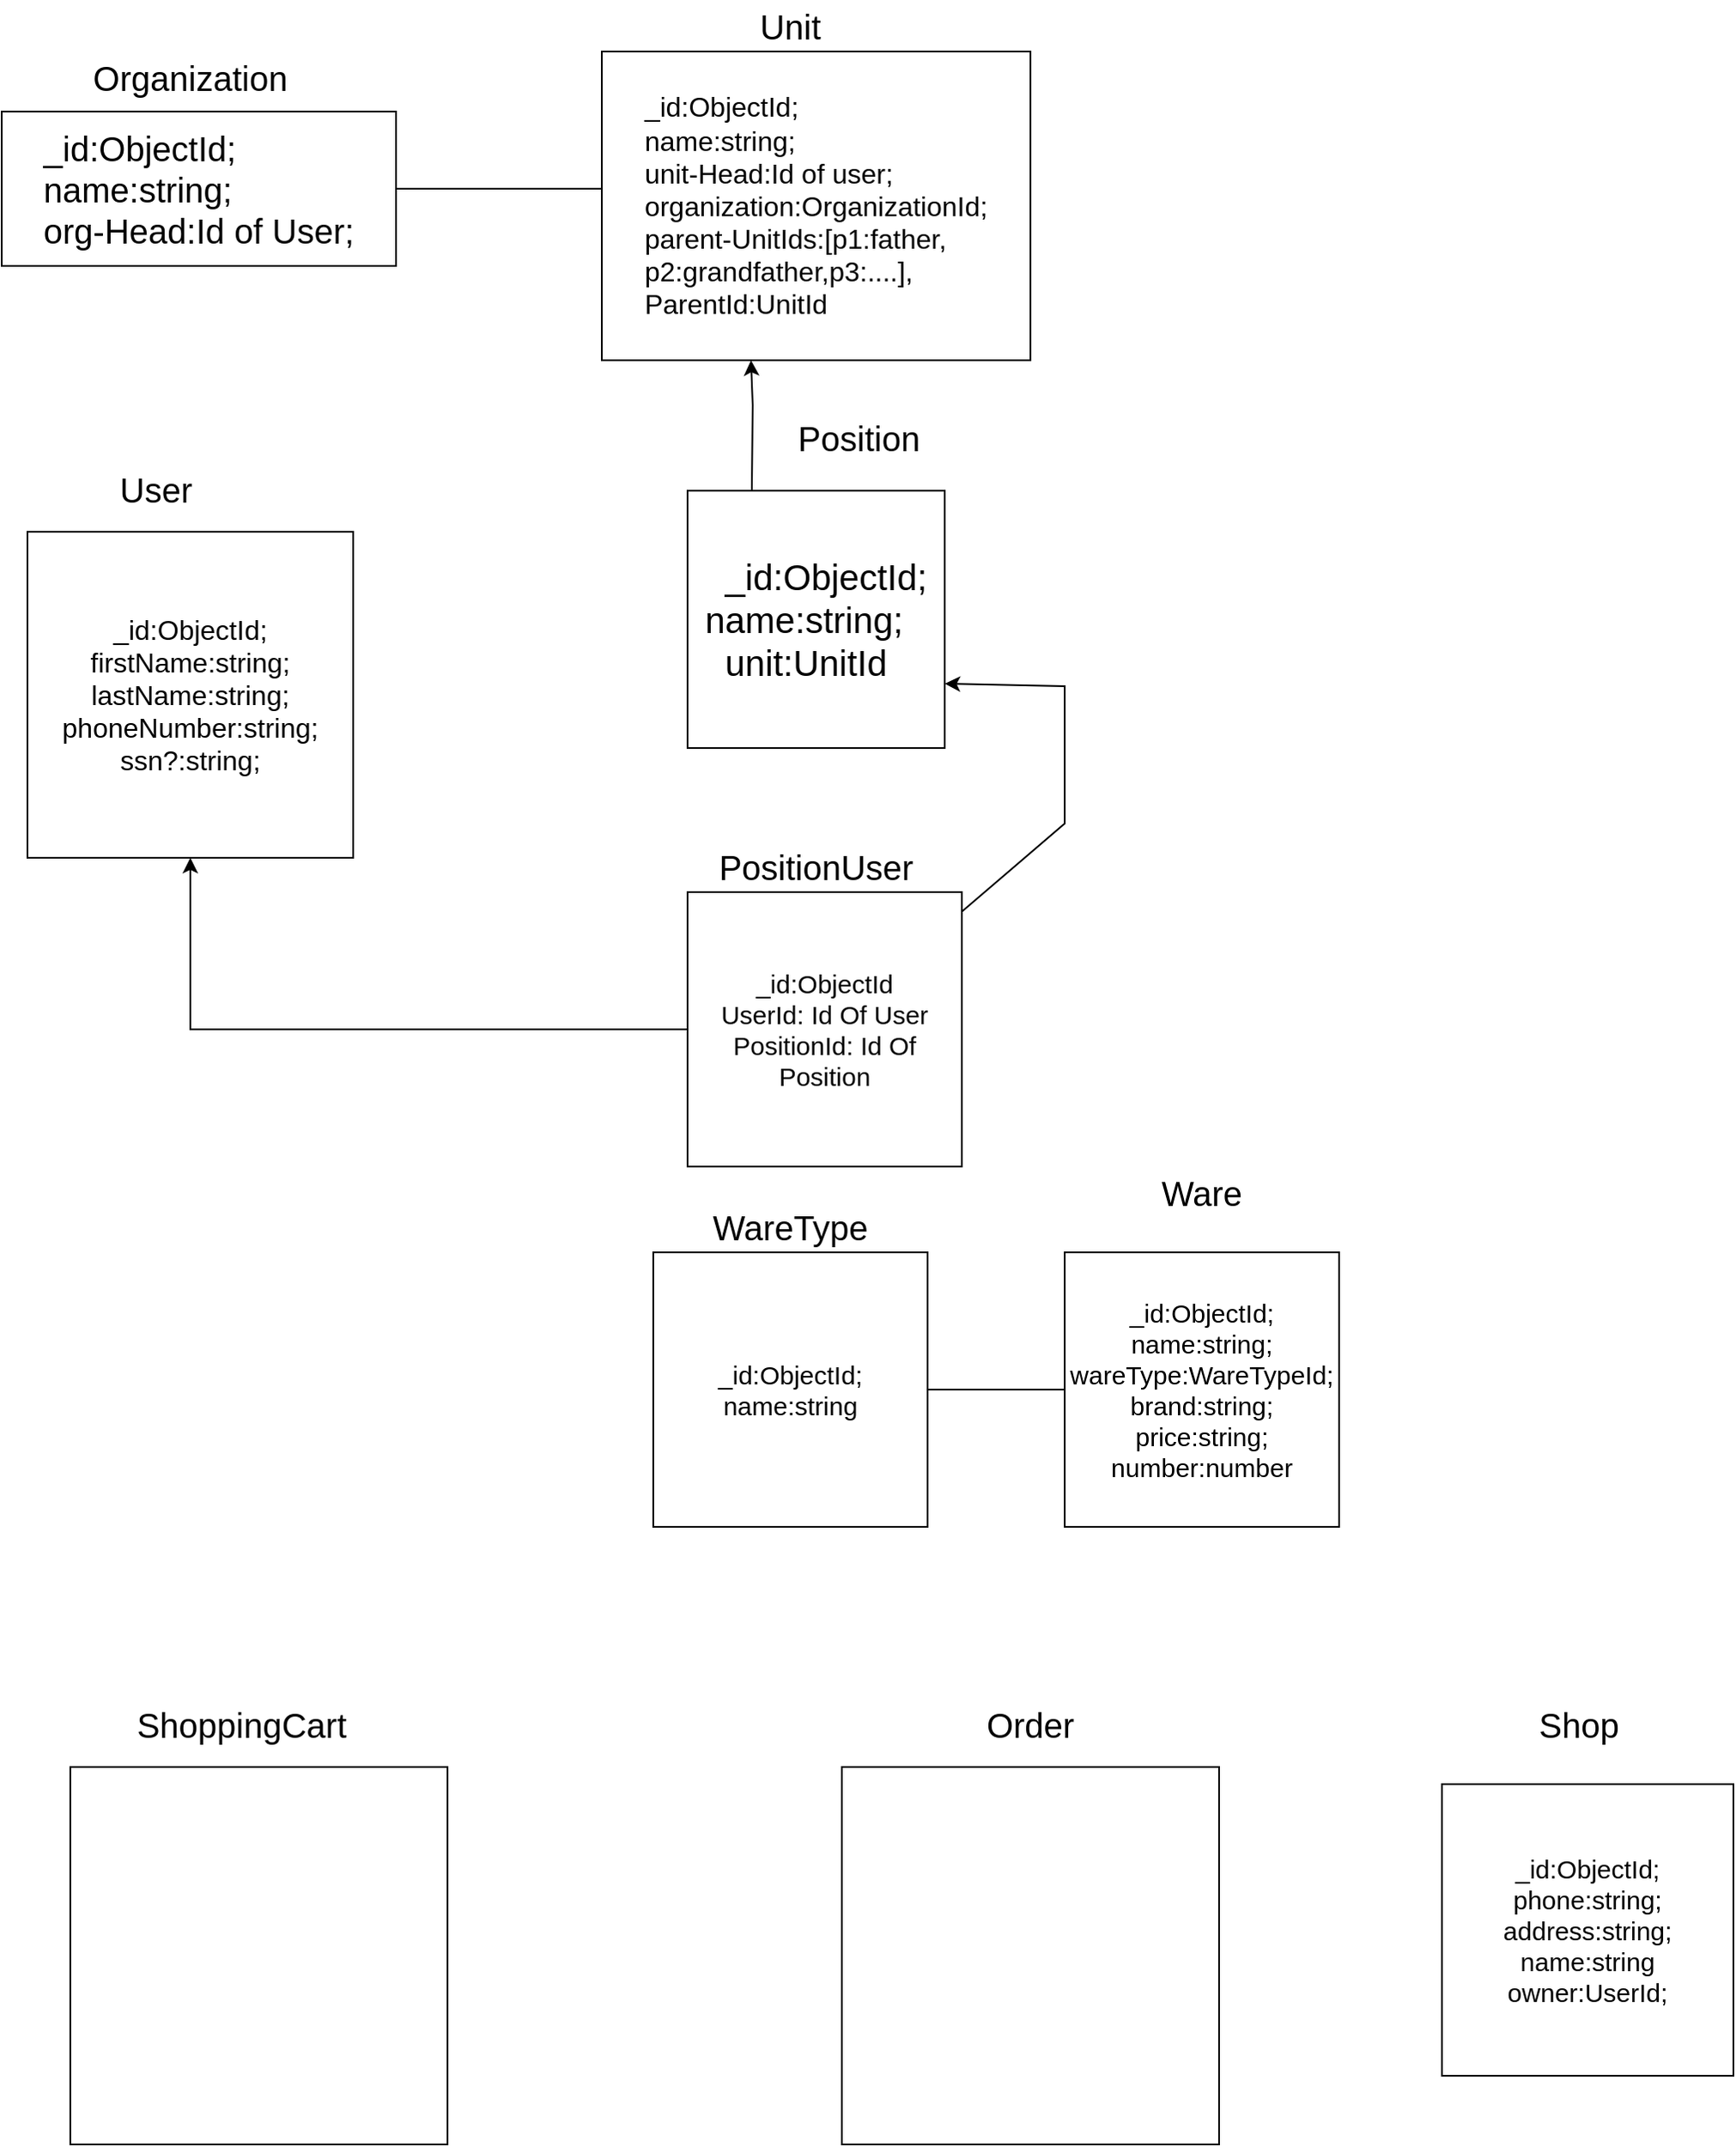 <mxfile version="17.4.3" type="github">
  <diagram id="evLlXJ1vAEk7Vaz2wlL_" name="Page-1">
    <mxGraphModel dx="1262" dy="667" grid="1" gridSize="10" guides="1" tooltips="1" connect="1" arrows="1" fold="1" page="1" pageScale="1" pageWidth="1100" pageHeight="1700" math="0" shadow="0">
      <root>
        <mxCell id="0" />
        <mxCell id="1" parent="0" />
        <mxCell id="uD09eHVvySuT4ISVIMRk-1" value="&lt;div style=&quot;font-size: 16px&quot; align=&quot;left&quot;&gt;&lt;font style=&quot;font-size: 16px&quot;&gt;_id:ObjectId;&lt;/font&gt;&lt;/div&gt;&lt;div style=&quot;font-size: 16px&quot; align=&quot;left&quot;&gt;&lt;font style=&quot;font-size: 16px&quot;&gt;name:string;&lt;br style=&quot;font-size: 16px&quot;&gt;&lt;/font&gt;&lt;/div&gt;&lt;div style=&quot;font-size: 16px&quot; align=&quot;left&quot;&gt;&lt;font style=&quot;font-size: 16px&quot;&gt;unit-Head:Id of user;&lt;/font&gt;&lt;/div&gt;&lt;div style=&quot;font-size: 16px&quot; align=&quot;left&quot;&gt;&lt;font style=&quot;font-size: 16px&quot;&gt;organization:OrganizationId;&lt;br style=&quot;font-size: 16px&quot;&gt;&lt;/font&gt;&lt;/div&gt;&lt;div style=&quot;font-size: 16px&quot; align=&quot;left&quot;&gt;&lt;font style=&quot;font-size: 16px&quot;&gt;parent-UnitIds:[p1:father,&lt;/font&gt;&lt;/div&gt;&lt;div style=&quot;font-size: 16px&quot; align=&quot;left&quot;&gt;&lt;font style=&quot;font-size: 16px&quot;&gt;p2:grandfather,p3:....],&lt;/font&gt;&lt;/div&gt;&lt;div style=&quot;font-size: 16px&quot; align=&quot;left&quot;&gt;&lt;font style=&quot;font-size: 16px&quot;&gt;ParentId:UnitId&lt;br style=&quot;font-size: 16px&quot;&gt;&lt;/font&gt;&lt;/div&gt;" style="rounded=0;whiteSpace=wrap;html=1;fontSize=16;" vertex="1" parent="1">
          <mxGeometry x="370" y="40" width="250" height="180" as="geometry" />
        </mxCell>
        <mxCell id="uD09eHVvySuT4ISVIMRk-2" value="Unit" style="text;html=1;strokeColor=none;fillColor=none;align=center;verticalAlign=middle;whiteSpace=wrap;rounded=0;fontSize=20;" vertex="1" parent="1">
          <mxGeometry x="450" y="10" width="60" height="30" as="geometry" />
        </mxCell>
        <mxCell id="uD09eHVvySuT4ISVIMRk-3" value="&lt;div style=&quot;font-size: 20px&quot; align=&quot;left&quot;&gt;&lt;font style=&quot;font-size: 20px&quot;&gt;_id:ObjectId;&lt;/font&gt;&lt;/div&gt;&lt;div style=&quot;font-size: 20px&quot; align=&quot;left&quot;&gt;&lt;font style=&quot;font-size: 20px&quot;&gt;name:string;&lt;br&gt;&lt;/font&gt;&lt;/div&gt;&lt;div style=&quot;font-size: 20px&quot; align=&quot;left&quot;&gt;&lt;font style=&quot;font-size: 20px&quot;&gt;org-Head:Id of User;&lt;/font&gt;&lt;/div&gt;" style="rounded=0;whiteSpace=wrap;html=1;" vertex="1" parent="1">
          <mxGeometry x="20" y="75" width="230" height="90" as="geometry" />
        </mxCell>
        <mxCell id="uD09eHVvySuT4ISVIMRk-4" value="Organization" style="text;html=1;strokeColor=none;fillColor=none;align=center;verticalAlign=middle;whiteSpace=wrap;rounded=0;fontSize=20;" vertex="1" parent="1">
          <mxGeometry x="100" y="40" width="60" height="30" as="geometry" />
        </mxCell>
        <mxCell id="uD09eHVvySuT4ISVIMRk-5" value="" style="endArrow=none;html=1;rounded=0;fontSize=16;exitX=1;exitY=0.5;exitDx=0;exitDy=0;entryX=0;entryY=0.5;entryDx=0;entryDy=0;" edge="1" parent="1" source="uD09eHVvySuT4ISVIMRk-3">
          <mxGeometry width="50" height="50" relative="1" as="geometry">
            <mxPoint x="410" y="290" as="sourcePoint" />
            <mxPoint x="370" y="120" as="targetPoint" />
          </mxGeometry>
        </mxCell>
        <mxCell id="uD09eHVvySuT4ISVIMRk-6" value="Position" style="text;html=1;strokeColor=none;fillColor=none;align=center;verticalAlign=middle;whiteSpace=wrap;rounded=0;fontSize=20;" vertex="1" parent="1">
          <mxGeometry x="490" y="250" width="60" height="30" as="geometry" />
        </mxCell>
        <mxCell id="uD09eHVvySuT4ISVIMRk-7" value="&lt;div style=&quot;font-size: 21px&quot; align=&quot;left&quot;&gt;&lt;font style=&quot;font-size: 21px&quot;&gt;&amp;nbsp; _id:ObjectId;&lt;/font&gt;&lt;/div&gt;&lt;div style=&quot;font-size: 21px&quot; align=&quot;left&quot;&gt;&lt;font style=&quot;font-size: 21px&quot;&gt;&lt;span&gt;  &lt;/span&gt;name:string;&lt;/font&gt;&lt;/div&gt;&lt;div style=&quot;font-size: 21px&quot; align=&quot;left&quot;&gt;&lt;font style=&quot;font-size: 21px&quot;&gt;&amp;nbsp; unit:UnitId&lt;br&gt;&lt;/font&gt;&lt;/div&gt;" style="whiteSpace=wrap;html=1;aspect=fixed;fontSize=16;" vertex="1" parent="1">
          <mxGeometry x="420" y="296.04" width="150" height="150" as="geometry" />
        </mxCell>
        <mxCell id="uD09eHVvySuT4ISVIMRk-8" value="" style="endArrow=classic;html=1;rounded=0;fontSize=21;entryX=0.328;entryY=1.022;entryDx=0;entryDy=0;entryPerimeter=0;exitX=0.25;exitY=0;exitDx=0;exitDy=0;" edge="1" parent="1" source="uD09eHVvySuT4ISVIMRk-7">
          <mxGeometry width="50" height="50" relative="1" as="geometry">
            <mxPoint x="415" y="316.04" as="sourcePoint" />
            <mxPoint x="457" y="220.0" as="targetPoint" />
            <Array as="points">
              <mxPoint x="458" y="246.04" />
            </Array>
          </mxGeometry>
        </mxCell>
        <mxCell id="uD09eHVvySuT4ISVIMRk-9" value="&lt;div&gt;&lt;font size=&quot;3&quot;&gt;_id:ObjectId;&lt;/font&gt;&lt;/div&gt;&lt;div&gt;&lt;font size=&quot;3&quot;&gt;firstName:string;&lt;/font&gt;&lt;/div&gt;&lt;div&gt;&lt;font size=&quot;3&quot;&gt;lastName:string;&lt;/font&gt;&lt;/div&gt;&lt;div&gt;&lt;font size=&quot;3&quot;&gt;phoneNumber:string;&lt;/font&gt;&lt;/div&gt;&lt;div&gt;&lt;font size=&quot;3&quot;&gt;ssn?:string;&lt;/font&gt;&lt;/div&gt;" style="whiteSpace=wrap;html=1;aspect=fixed;" vertex="1" parent="1">
          <mxGeometry x="35" y="320" width="190" height="190" as="geometry" />
        </mxCell>
        <mxCell id="uD09eHVvySuT4ISVIMRk-10" value="User" style="text;html=1;strokeColor=none;fillColor=none;align=center;verticalAlign=middle;whiteSpace=wrap;rounded=0;fontSize=20;" vertex="1" parent="1">
          <mxGeometry x="80" y="280" width="60" height="30" as="geometry" />
        </mxCell>
        <mxCell id="uD09eHVvySuT4ISVIMRk-14" style="edgeStyle=orthogonalEdgeStyle;rounded=0;orthogonalLoop=1;jettySize=auto;html=1;exitX=0;exitY=0.5;exitDx=0;exitDy=0;entryX=0.5;entryY=1;entryDx=0;entryDy=0;fontSize=15;" edge="1" parent="1" source="uD09eHVvySuT4ISVIMRk-11" target="uD09eHVvySuT4ISVIMRk-9">
          <mxGeometry relative="1" as="geometry" />
        </mxCell>
        <mxCell id="uD09eHVvySuT4ISVIMRk-11" value="&lt;div style=&quot;font-size: 15px&quot;&gt;&lt;font style=&quot;font-size: 15px&quot;&gt;_id:ObjectId&lt;/font&gt;&lt;/div&gt;&lt;div style=&quot;font-size: 15px&quot;&gt;&lt;font style=&quot;font-size: 15px&quot;&gt;UserId: Id Of User&lt;/font&gt;&lt;/div&gt;&lt;div style=&quot;font-size: 15px&quot;&gt;&lt;font style=&quot;font-size: 15px&quot;&gt;PositionId: Id Of Position&lt;br&gt;&lt;/font&gt;&lt;/div&gt;" style="whiteSpace=wrap;html=1;aspect=fixed;align=center;" vertex="1" parent="1">
          <mxGeometry x="420" y="530" width="160" height="160" as="geometry" />
        </mxCell>
        <mxCell id="uD09eHVvySuT4ISVIMRk-12" value="PositionUser" style="text;html=1;strokeColor=none;fillColor=none;align=center;verticalAlign=middle;whiteSpace=wrap;rounded=0;fontSize=20;" vertex="1" parent="1">
          <mxGeometry x="465" y="500" width="60" height="30" as="geometry" />
        </mxCell>
        <mxCell id="uD09eHVvySuT4ISVIMRk-15" value="" style="endArrow=classic;html=1;rounded=0;fontSize=15;entryX=1;entryY=0.75;entryDx=0;entryDy=0;" edge="1" parent="1" source="uD09eHVvySuT4ISVIMRk-11" target="uD09eHVvySuT4ISVIMRk-7">
          <mxGeometry width="50" height="50" relative="1" as="geometry">
            <mxPoint x="470" y="470" as="sourcePoint" />
            <mxPoint x="520" y="420" as="targetPoint" />
            <Array as="points">
              <mxPoint x="640" y="490" />
              <mxPoint x="640" y="410" />
            </Array>
          </mxGeometry>
        </mxCell>
        <mxCell id="uD09eHVvySuT4ISVIMRk-16" value="&lt;div&gt;_id:ObjectId;&lt;/div&gt;&lt;div&gt;name:string;&lt;/div&gt;&lt;div&gt;wareType:WareTypeId;&lt;/div&gt;&lt;div&gt;brand:string;&lt;/div&gt;&lt;div&gt;price:string;&lt;/div&gt;&lt;div&gt;number:number&lt;br&gt;&lt;/div&gt;" style="whiteSpace=wrap;html=1;aspect=fixed;fontSize=15;" vertex="1" parent="1">
          <mxGeometry x="640" y="740" width="160" height="160" as="geometry" />
        </mxCell>
        <mxCell id="uD09eHVvySuT4ISVIMRk-17" value="&lt;div&gt;_id:ObjectId;&lt;/div&gt;&lt;div&gt;name:string&lt;br&gt;&lt;/div&gt;" style="whiteSpace=wrap;html=1;aspect=fixed;fontSize=15;" vertex="1" parent="1">
          <mxGeometry x="400" y="740" width="160" height="160" as="geometry" />
        </mxCell>
        <mxCell id="uD09eHVvySuT4ISVIMRk-18" value="Ware" style="text;html=1;strokeColor=none;fillColor=none;align=center;verticalAlign=middle;whiteSpace=wrap;rounded=0;fontSize=20;" vertex="1" parent="1">
          <mxGeometry x="690" y="690" width="60" height="30" as="geometry" />
        </mxCell>
        <mxCell id="uD09eHVvySuT4ISVIMRk-19" value="WareType" style="text;html=1;strokeColor=none;fillColor=none;align=center;verticalAlign=middle;whiteSpace=wrap;rounded=0;fontSize=20;" vertex="1" parent="1">
          <mxGeometry x="450" y="710" width="60" height="30" as="geometry" />
        </mxCell>
        <mxCell id="uD09eHVvySuT4ISVIMRk-20" value="" style="endArrow=none;html=1;rounded=0;fontSize=15;exitX=1;exitY=0.5;exitDx=0;exitDy=0;entryX=0;entryY=0.5;entryDx=0;entryDy=0;" edge="1" parent="1" source="uD09eHVvySuT4ISVIMRk-17" target="uD09eHVvySuT4ISVIMRk-16">
          <mxGeometry width="50" height="50" relative="1" as="geometry">
            <mxPoint x="590" y="860" as="sourcePoint" />
            <mxPoint x="640" y="810" as="targetPoint" />
          </mxGeometry>
        </mxCell>
        <mxCell id="uD09eHVvySuT4ISVIMRk-21" value="" style="whiteSpace=wrap;html=1;aspect=fixed;fontSize=15;" vertex="1" parent="1">
          <mxGeometry x="510" y="1040" width="220" height="220" as="geometry" />
        </mxCell>
        <mxCell id="uD09eHVvySuT4ISVIMRk-22" value="Order" style="text;html=1;strokeColor=none;fillColor=none;align=center;verticalAlign=middle;whiteSpace=wrap;rounded=0;fontSize=20;" vertex="1" parent="1">
          <mxGeometry x="590" y="1000" width="60" height="30" as="geometry" />
        </mxCell>
        <mxCell id="uD09eHVvySuT4ISVIMRk-23" value="" style="whiteSpace=wrap;html=1;aspect=fixed;fontSize=15;" vertex="1" parent="1">
          <mxGeometry x="60" y="1040" width="220" height="220" as="geometry" />
        </mxCell>
        <mxCell id="uD09eHVvySuT4ISVIMRk-24" value="ShoppingCart" style="text;html=1;strokeColor=none;fillColor=none;align=center;verticalAlign=middle;whiteSpace=wrap;rounded=0;fontSize=20;" vertex="1" parent="1">
          <mxGeometry x="130" y="1000" width="60" height="30" as="geometry" />
        </mxCell>
        <mxCell id="uD09eHVvySuT4ISVIMRk-25" value="&lt;div&gt;_id:ObjectId;&lt;/div&gt;&lt;div&gt;phone:string;&lt;/div&gt;&lt;div&gt;address:string;&lt;/div&gt;&lt;div&gt;name:string&lt;/div&gt;&lt;div&gt;owner:UserId;&lt;/div&gt;" style="whiteSpace=wrap;html=1;aspect=fixed;fontSize=15;" vertex="1" parent="1">
          <mxGeometry x="860" y="1050" width="170" height="170" as="geometry" />
        </mxCell>
        <mxCell id="uD09eHVvySuT4ISVIMRk-26" value="Shop" style="text;html=1;strokeColor=none;fillColor=none;align=center;verticalAlign=middle;whiteSpace=wrap;rounded=0;fontSize=20;" vertex="1" parent="1">
          <mxGeometry x="910" y="1000" width="60" height="30" as="geometry" />
        </mxCell>
      </root>
    </mxGraphModel>
  </diagram>
</mxfile>
